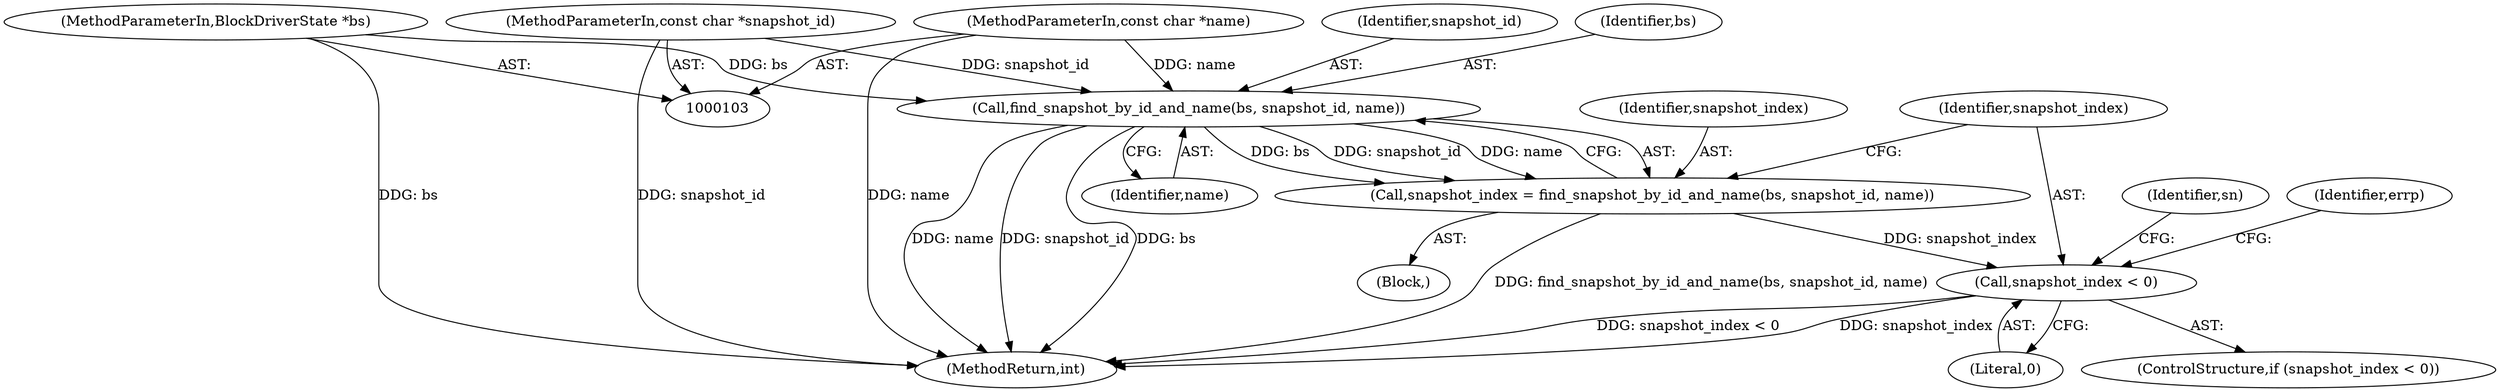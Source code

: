 digraph "0_qemu_c05e4667be91b46ab42b5a11babf8e84d476cc6b@pointer" {
"1000127" [label="(Call,find_snapshot_by_id_and_name(bs, snapshot_id, name))"];
"1000104" [label="(MethodParameterIn,BlockDriverState *bs)"];
"1000105" [label="(MethodParameterIn,const char *snapshot_id)"];
"1000106" [label="(MethodParameterIn,const char *name)"];
"1000125" [label="(Call,snapshot_index = find_snapshot_by_id_and_name(bs, snapshot_id, name))"];
"1000132" [label="(Call,snapshot_index < 0)"];
"1000104" [label="(MethodParameterIn,BlockDriverState *bs)"];
"1000133" [label="(Identifier,snapshot_index)"];
"1000131" [label="(ControlStructure,if (snapshot_index < 0))"];
"1000132" [label="(Call,snapshot_index < 0)"];
"1000125" [label="(Call,snapshot_index = find_snapshot_by_id_and_name(bs, snapshot_id, name))"];
"1000129" [label="(Identifier,snapshot_id)"];
"1000130" [label="(Identifier,name)"];
"1000127" [label="(Call,find_snapshot_by_id_and_name(bs, snapshot_id, name))"];
"1000108" [label="(Block,)"];
"1000143" [label="(Identifier,sn)"];
"1000128" [label="(Identifier,bs)"];
"1000134" [label="(Literal,0)"];
"1000137" [label="(Identifier,errp)"];
"1000105" [label="(MethodParameterIn,const char *snapshot_id)"];
"1000106" [label="(MethodParameterIn,const char *name)"];
"1000231" [label="(MethodReturn,int)"];
"1000126" [label="(Identifier,snapshot_index)"];
"1000127" -> "1000125"  [label="AST: "];
"1000127" -> "1000130"  [label="CFG: "];
"1000128" -> "1000127"  [label="AST: "];
"1000129" -> "1000127"  [label="AST: "];
"1000130" -> "1000127"  [label="AST: "];
"1000125" -> "1000127"  [label="CFG: "];
"1000127" -> "1000231"  [label="DDG: name"];
"1000127" -> "1000231"  [label="DDG: snapshot_id"];
"1000127" -> "1000231"  [label="DDG: bs"];
"1000127" -> "1000125"  [label="DDG: bs"];
"1000127" -> "1000125"  [label="DDG: snapshot_id"];
"1000127" -> "1000125"  [label="DDG: name"];
"1000104" -> "1000127"  [label="DDG: bs"];
"1000105" -> "1000127"  [label="DDG: snapshot_id"];
"1000106" -> "1000127"  [label="DDG: name"];
"1000104" -> "1000103"  [label="AST: "];
"1000104" -> "1000231"  [label="DDG: bs"];
"1000105" -> "1000103"  [label="AST: "];
"1000105" -> "1000231"  [label="DDG: snapshot_id"];
"1000106" -> "1000103"  [label="AST: "];
"1000106" -> "1000231"  [label="DDG: name"];
"1000125" -> "1000108"  [label="AST: "];
"1000126" -> "1000125"  [label="AST: "];
"1000133" -> "1000125"  [label="CFG: "];
"1000125" -> "1000231"  [label="DDG: find_snapshot_by_id_and_name(bs, snapshot_id, name)"];
"1000125" -> "1000132"  [label="DDG: snapshot_index"];
"1000132" -> "1000131"  [label="AST: "];
"1000132" -> "1000134"  [label="CFG: "];
"1000133" -> "1000132"  [label="AST: "];
"1000134" -> "1000132"  [label="AST: "];
"1000137" -> "1000132"  [label="CFG: "];
"1000143" -> "1000132"  [label="CFG: "];
"1000132" -> "1000231"  [label="DDG: snapshot_index < 0"];
"1000132" -> "1000231"  [label="DDG: snapshot_index"];
}
